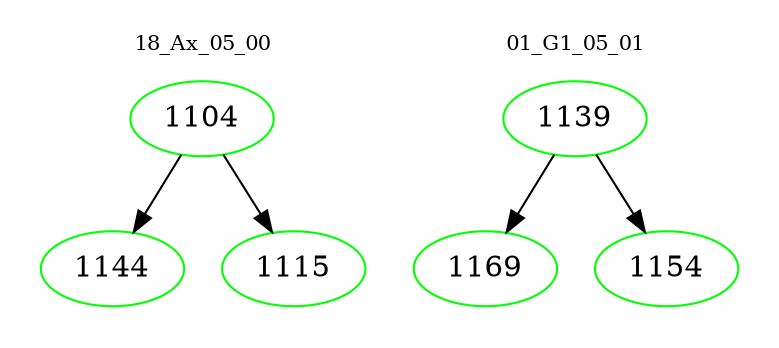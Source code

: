 digraph{
subgraph cluster_0 {
color = white
label = "18_Ax_05_00";
fontsize=10;
T0_1104 [label="1104", color="green"]
T0_1104 -> T0_1144 [color="black"]
T0_1144 [label="1144", color="green"]
T0_1104 -> T0_1115 [color="black"]
T0_1115 [label="1115", color="green"]
}
subgraph cluster_1 {
color = white
label = "01_G1_05_01";
fontsize=10;
T1_1139 [label="1139", color="green"]
T1_1139 -> T1_1169 [color="black"]
T1_1169 [label="1169", color="green"]
T1_1139 -> T1_1154 [color="black"]
T1_1154 [label="1154", color="green"]
}
}

